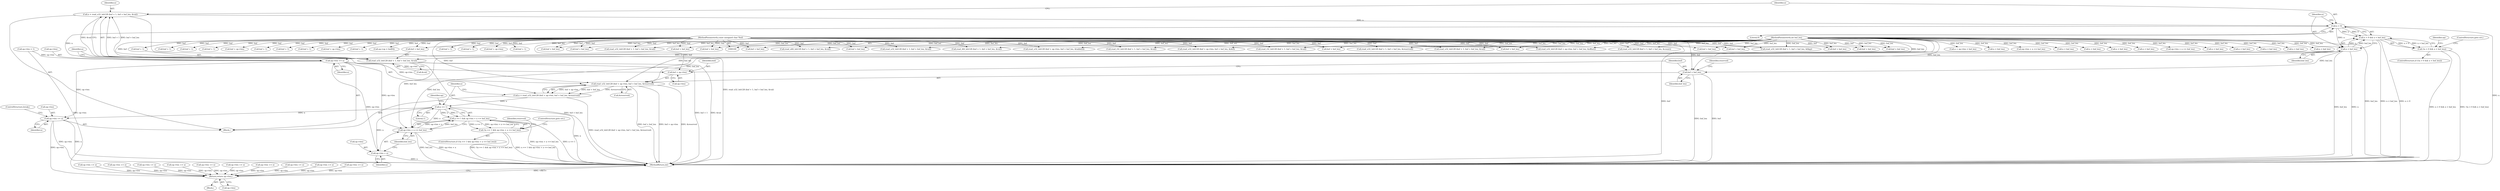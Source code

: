 digraph "0_radare2_52b1526443c1f433087928291d1c3d37a5600515@integer" {
"1000644" [label="(Call,n = read_u32_leb128 (buf + 1, buf + buf_len, &val))"];
"1000646" [label="(Call,read_u32_leb128 (buf + 1, buf + buf_len, &val))"];
"1000102" [label="(MethodParameterIn,const unsigned char *buf)"];
"1000103" [label="(MethodParameterIn,int buf_len)"];
"1000658" [label="(Call,n > 0)"];
"1000657" [label="(Call,n > 0 && n < buf_len)"];
"1000656" [label="(Call,!(n > 0 && n < buf_len))"];
"1000661" [label="(Call,n < buf_len)"];
"1000665" [label="(Call,op->len += n)"];
"1000672" [label="(Call,read_u32_leb128 (buf + op->len, buf + buf_len, &reserved))"];
"1000670" [label="(Call,n = read_u32_leb128 (buf + op->len, buf + buf_len, &reserved))"];
"1000686" [label="(Call,n == 1)"];
"1000685" [label="(Call,n == 1 && op->len + n <= buf_len)"];
"1000684" [label="(Call,!(n == 1 && op->len + n <= buf_len))"];
"1000689" [label="(Call,op->len + n <= buf_len)"];
"1000690" [label="(Call,op->len + n)"];
"1000711" [label="(Call,op->len += n)"];
"1001066" [label="(Return,return op->len;)"];
"1000673" [label="(Call,buf + op->len)"];
"1000678" [label="(Call,buf + buf_len)"];
"1000678" [label="(Call,buf + buf_len)"];
"1000644" [label="(Call,n = read_u32_leb128 (buf + 1, buf + buf_len, &val))"];
"1000673" [label="(Call,buf + op->len)"];
"1000645" [label="(Identifier,n)"];
"1000960" [label="(Call,buf + 1)"];
"1000655" [label="(ControlStructure,if (!(n > 0 && n < buf_len)))"];
"1000686" [label="(Call,n == 1)"];
"1000682" [label="(Identifier,reserved)"];
"1000656" [label="(Call,!(n > 0 && n < buf_len))"];
"1000292" [label="(Call,read_i32_leb128 (buf + 1, buf + buf_len, &val))"];
"1000691" [label="(Call,op->len)"];
"1000963" [label="(Call,buf + buf_len)"];
"1000550" [label="(Call,n + op->len < buf_len)"];
"1000698" [label="(Identifier,reserved)"];
"1000689" [label="(Call,op->len + n <= buf_len)"];
"1001058" [label="(Call,op->len += n)"];
"1000994" [label="(Call,buf + 1)"];
"1000882" [label="(Call,buf + buf_len)"];
"1000940" [label="(Call,n < buf_len)"];
"1000804" [label="(Call,buf + buf_len)"];
"1000666" [label="(Call,op->len)"];
"1000801" [label="(Call,buf + 1)"];
"1000843" [label="(Call,op->len + n <= buf_len)"];
"1000663" [label="(Identifier,buf_len)"];
"1000534" [label="(Call,buf + op->len)"];
"1000508" [label="(Call,buf + buf_len)"];
"1000716" [label="(ControlStructure,break;)"];
"1000657" [label="(Call,n > 0 && n < buf_len)"];
"1000293" [label="(Call,buf + 1)"];
"1000734" [label="(Call,buf + buf_len)"];
"1000674" [label="(Identifier,buf)"];
"1000974" [label="(Call,n < buf_len)"];
"1000382" [label="(Call,op->len += n)"];
"1001018" [label="(Call,op->len += n)"];
"1000104" [label="(Block,)"];
"1000759" [label="(Call,op->len += n)"];
"1000559" [label="(Call,op->len += n)"];
"1000959" [label="(Call,read_i64_leb128 (buf + 1, buf + buf_len, &val))"];
"1000679" [label="(Identifier,buf)"];
"1000925" [label="(Call,read_i32_leb128 (buf + 1, buf + buf_len, &val))"];
"1000687" [label="(Identifier,n)"];
"1000978" [label="(Call,op->len += n)"];
"1000647" [label="(Call,buf + 1)"];
"1000660" [label="(Literal,0)"];
"1000944" [label="(Call,op->len += n)"];
"1000681" [label="(Call,&reserved)"];
"1001086" [label="(MethodReturn,int)"];
"1000671" [label="(Identifier,n)"];
"1000669" [label="(Identifier,n)"];
"1000862" [label="(Call,op->len += n)"];
"1000503" [label="(Call,buf + op->len)"];
"1000307" [label="(Call,n < buf_len)"];
"1000695" [label="(Identifier,buf_len)"];
"1000731" [label="(Call,buf + 1)"];
"1000878" [label="(Call,read_u32_leb128 (buf + 1, buf + buf_len, &reserved))"];
"1000715" [label="(Identifier,n)"];
"1000399" [label="(Call,read_u32_leb128 (buf + 1, buf + buf_len, &val))"];
"1000826" [label="(Call,read_u32_leb128 (buf + op->len, buf + buf_len, &offset))"];
"1000452" [label="(Call,buf + 1)"];
"1000662" [label="(Identifier,n)"];
"1000646" [label="(Call,read_u32_leb128 (buf + 1, buf + buf_len, &val))"];
"1000451" [label="(Call,read_u32_leb128 (buf + 1, buf + buf_len, &count))"];
"1000634" [label="(Block,)"];
"1000403" [label="(Call,buf + buf_len)"];
"1000103" [label="(MethodParameterIn,int buf_len)"];
"1000667" [label="(Identifier,op)"];
"1000690" [label="(Call,op->len + n)"];
"1000688" [label="(Literal,1)"];
"1000800" [label="(Call,read_u32_leb128 (buf + 1, buf + buf_len, &flag))"];
"1000711" [label="(Call,op->len += n)"];
"1000827" [label="(Call,buf + op->len)"];
"1000712" [label="(Call,op->len)"];
"1000296" [label="(Call,buf + buf_len)"];
"1000692" [label="(Identifier,op)"];
"1000926" [label="(Call,buf + 1)"];
"1000661" [label="(Call,n < buf_len)"];
"1000110" [label="(Call,op->op = buf[0])"];
"1000650" [label="(Call,buf + buf_len)"];
"1000466" [label="(Call,n < buf_len)"];
"1000665" [label="(Call,op->len += n)"];
"1001066" [label="(Return,return op->len;)"];
"1000653" [label="(Call,&val)"];
"1000680" [label="(Identifier,buf_len)"];
"1000832" [label="(Call,buf + buf_len)"];
"1000683" [label="(ControlStructure,if (!(n == 1 && op->len + n <= buf_len)))"];
"1000539" [label="(Call,buf + buf_len)"];
"1000745" [label="(Call,n < buf_len)"];
"1001034" [label="(Call,buf + 1)"];
"1001033" [label="(Call,read_u64_leb128 (buf + 1, buf + buf_len, &val))"];
"1000696" [label="(ControlStructure,goto err;)"];
"1000730" [label="(Call,read_u32_leb128 (buf + 1, buf + buf_len, &val))"];
"1000664" [label="(ControlStructure,goto err;)"];
"1000517" [label="(Call,op->len + n <= buf_len)"];
"1000675" [label="(Call,op->len)"];
"1000672" [label="(Call,read_u32_leb128 (buf + op->len, buf + buf_len, &reserved))"];
"1001067" [label="(Call,op->len)"];
"1000893" [label="(Call,n < buf_len)"];
"1001008" [label="(Call,n < buf_len)"];
"1000879" [label="(Call,buf + 1)"];
"1000502" [label="(Call,read_u32_leb128 (buf + op->len, buf + buf_len, &table[i]))"];
"1000815" [label="(Call,n < buf_len)"];
"1000670" [label="(Call,n = read_u32_leb128 (buf + op->len, buf + buf_len, &reserved))"];
"1000685" [label="(Call,n == 1 && op->len + n <= buf_len)"];
"1000910" [label="(Call,op->len += n)"];
"1000102" [label="(MethodParameterIn,const unsigned char *buf)"];
"1000658" [label="(Call,n > 0)"];
"1000533" [label="(Call,read_u32_leb128 (buf + op->len, buf + buf_len, &def))"];
"1000694" [label="(Identifier,n)"];
"1000929" [label="(Call,buf + buf_len)"];
"1000428" [label="(Call,op->len += n)"];
"1000400" [label="(Call,buf + 1)"];
"1000105" [label="(Call,op->len = 1)"];
"1000414" [label="(Call,n < buf_len)"];
"1000997" [label="(Call,buf + buf_len)"];
"1001048" [label="(Call,n < buf_len)"];
"1000993" [label="(Call,read_u32_leb128 (buf + 1, buf + buf_len, &val))"];
"1000684" [label="(Call,!(n == 1 && op->len + n <= buf_len))"];
"1001037" [label="(Call,buf + buf_len)"];
"1000659" [label="(Identifier,n)"];
"1000455" [label="(Call,buf + buf_len)"];
"1000644" -> "1000634"  [label="AST: "];
"1000644" -> "1000646"  [label="CFG: "];
"1000645" -> "1000644"  [label="AST: "];
"1000646" -> "1000644"  [label="AST: "];
"1000659" -> "1000644"  [label="CFG: "];
"1000644" -> "1001086"  [label="DDG: read_u32_leb128 (buf + 1, buf + buf_len, &val)"];
"1000646" -> "1000644"  [label="DDG: buf + 1"];
"1000646" -> "1000644"  [label="DDG: buf + buf_len"];
"1000646" -> "1000644"  [label="DDG: &val"];
"1000644" -> "1000658"  [label="DDG: n"];
"1000646" -> "1000653"  [label="CFG: "];
"1000647" -> "1000646"  [label="AST: "];
"1000650" -> "1000646"  [label="AST: "];
"1000653" -> "1000646"  [label="AST: "];
"1000646" -> "1001086"  [label="DDG: buf + buf_len"];
"1000646" -> "1001086"  [label="DDG: buf + 1"];
"1000646" -> "1001086"  [label="DDG: &val"];
"1000102" -> "1000646"  [label="DDG: buf"];
"1000103" -> "1000646"  [label="DDG: buf_len"];
"1000102" -> "1000100"  [label="AST: "];
"1000102" -> "1001086"  [label="DDG: buf"];
"1000102" -> "1000110"  [label="DDG: buf"];
"1000102" -> "1000292"  [label="DDG: buf"];
"1000102" -> "1000293"  [label="DDG: buf"];
"1000102" -> "1000296"  [label="DDG: buf"];
"1000102" -> "1000399"  [label="DDG: buf"];
"1000102" -> "1000400"  [label="DDG: buf"];
"1000102" -> "1000403"  [label="DDG: buf"];
"1000102" -> "1000451"  [label="DDG: buf"];
"1000102" -> "1000452"  [label="DDG: buf"];
"1000102" -> "1000455"  [label="DDG: buf"];
"1000102" -> "1000502"  [label="DDG: buf"];
"1000102" -> "1000503"  [label="DDG: buf"];
"1000102" -> "1000508"  [label="DDG: buf"];
"1000102" -> "1000533"  [label="DDG: buf"];
"1000102" -> "1000534"  [label="DDG: buf"];
"1000102" -> "1000539"  [label="DDG: buf"];
"1000102" -> "1000647"  [label="DDG: buf"];
"1000102" -> "1000650"  [label="DDG: buf"];
"1000102" -> "1000672"  [label="DDG: buf"];
"1000102" -> "1000673"  [label="DDG: buf"];
"1000102" -> "1000678"  [label="DDG: buf"];
"1000102" -> "1000730"  [label="DDG: buf"];
"1000102" -> "1000731"  [label="DDG: buf"];
"1000102" -> "1000734"  [label="DDG: buf"];
"1000102" -> "1000800"  [label="DDG: buf"];
"1000102" -> "1000801"  [label="DDG: buf"];
"1000102" -> "1000804"  [label="DDG: buf"];
"1000102" -> "1000826"  [label="DDG: buf"];
"1000102" -> "1000827"  [label="DDG: buf"];
"1000102" -> "1000832"  [label="DDG: buf"];
"1000102" -> "1000878"  [label="DDG: buf"];
"1000102" -> "1000879"  [label="DDG: buf"];
"1000102" -> "1000882"  [label="DDG: buf"];
"1000102" -> "1000925"  [label="DDG: buf"];
"1000102" -> "1000926"  [label="DDG: buf"];
"1000102" -> "1000929"  [label="DDG: buf"];
"1000102" -> "1000959"  [label="DDG: buf"];
"1000102" -> "1000960"  [label="DDG: buf"];
"1000102" -> "1000963"  [label="DDG: buf"];
"1000102" -> "1000993"  [label="DDG: buf"];
"1000102" -> "1000994"  [label="DDG: buf"];
"1000102" -> "1000997"  [label="DDG: buf"];
"1000102" -> "1001033"  [label="DDG: buf"];
"1000102" -> "1001034"  [label="DDG: buf"];
"1000102" -> "1001037"  [label="DDG: buf"];
"1000103" -> "1000100"  [label="AST: "];
"1000103" -> "1001086"  [label="DDG: buf_len"];
"1000103" -> "1000292"  [label="DDG: buf_len"];
"1000103" -> "1000296"  [label="DDG: buf_len"];
"1000103" -> "1000307"  [label="DDG: buf_len"];
"1000103" -> "1000399"  [label="DDG: buf_len"];
"1000103" -> "1000403"  [label="DDG: buf_len"];
"1000103" -> "1000414"  [label="DDG: buf_len"];
"1000103" -> "1000451"  [label="DDG: buf_len"];
"1000103" -> "1000455"  [label="DDG: buf_len"];
"1000103" -> "1000466"  [label="DDG: buf_len"];
"1000103" -> "1000502"  [label="DDG: buf_len"];
"1000103" -> "1000508"  [label="DDG: buf_len"];
"1000103" -> "1000517"  [label="DDG: buf_len"];
"1000103" -> "1000533"  [label="DDG: buf_len"];
"1000103" -> "1000539"  [label="DDG: buf_len"];
"1000103" -> "1000550"  [label="DDG: buf_len"];
"1000103" -> "1000650"  [label="DDG: buf_len"];
"1000103" -> "1000661"  [label="DDG: buf_len"];
"1000103" -> "1000672"  [label="DDG: buf_len"];
"1000103" -> "1000678"  [label="DDG: buf_len"];
"1000103" -> "1000689"  [label="DDG: buf_len"];
"1000103" -> "1000730"  [label="DDG: buf_len"];
"1000103" -> "1000734"  [label="DDG: buf_len"];
"1000103" -> "1000745"  [label="DDG: buf_len"];
"1000103" -> "1000800"  [label="DDG: buf_len"];
"1000103" -> "1000804"  [label="DDG: buf_len"];
"1000103" -> "1000815"  [label="DDG: buf_len"];
"1000103" -> "1000826"  [label="DDG: buf_len"];
"1000103" -> "1000832"  [label="DDG: buf_len"];
"1000103" -> "1000843"  [label="DDG: buf_len"];
"1000103" -> "1000878"  [label="DDG: buf_len"];
"1000103" -> "1000882"  [label="DDG: buf_len"];
"1000103" -> "1000893"  [label="DDG: buf_len"];
"1000103" -> "1000925"  [label="DDG: buf_len"];
"1000103" -> "1000929"  [label="DDG: buf_len"];
"1000103" -> "1000940"  [label="DDG: buf_len"];
"1000103" -> "1000959"  [label="DDG: buf_len"];
"1000103" -> "1000963"  [label="DDG: buf_len"];
"1000103" -> "1000974"  [label="DDG: buf_len"];
"1000103" -> "1000993"  [label="DDG: buf_len"];
"1000103" -> "1000997"  [label="DDG: buf_len"];
"1000103" -> "1001008"  [label="DDG: buf_len"];
"1000103" -> "1001033"  [label="DDG: buf_len"];
"1000103" -> "1001037"  [label="DDG: buf_len"];
"1000103" -> "1001048"  [label="DDG: buf_len"];
"1000658" -> "1000657"  [label="AST: "];
"1000658" -> "1000660"  [label="CFG: "];
"1000659" -> "1000658"  [label="AST: "];
"1000660" -> "1000658"  [label="AST: "];
"1000662" -> "1000658"  [label="CFG: "];
"1000657" -> "1000658"  [label="CFG: "];
"1000658" -> "1001086"  [label="DDG: n"];
"1000658" -> "1000657"  [label="DDG: n"];
"1000658" -> "1000657"  [label="DDG: 0"];
"1000658" -> "1000661"  [label="DDG: n"];
"1000658" -> "1000665"  [label="DDG: n"];
"1000657" -> "1000656"  [label="AST: "];
"1000657" -> "1000661"  [label="CFG: "];
"1000661" -> "1000657"  [label="AST: "];
"1000656" -> "1000657"  [label="CFG: "];
"1000657" -> "1001086"  [label="DDG: n < buf_len"];
"1000657" -> "1001086"  [label="DDG: n > 0"];
"1000657" -> "1000656"  [label="DDG: n > 0"];
"1000657" -> "1000656"  [label="DDG: n < buf_len"];
"1000661" -> "1000657"  [label="DDG: n"];
"1000661" -> "1000657"  [label="DDG: buf_len"];
"1000656" -> "1000655"  [label="AST: "];
"1000664" -> "1000656"  [label="CFG: "];
"1000667" -> "1000656"  [label="CFG: "];
"1000656" -> "1001086"  [label="DDG: !(n > 0 && n < buf_len)"];
"1000656" -> "1001086"  [label="DDG: n > 0 && n < buf_len"];
"1000661" -> "1000663"  [label="CFG: "];
"1000662" -> "1000661"  [label="AST: "];
"1000663" -> "1000661"  [label="AST: "];
"1000661" -> "1001086"  [label="DDG: buf_len"];
"1000661" -> "1001086"  [label="DDG: n"];
"1000661" -> "1000665"  [label="DDG: n"];
"1000661" -> "1000672"  [label="DDG: buf_len"];
"1000661" -> "1000678"  [label="DDG: buf_len"];
"1000661" -> "1000689"  [label="DDG: buf_len"];
"1000665" -> "1000634"  [label="AST: "];
"1000665" -> "1000669"  [label="CFG: "];
"1000666" -> "1000665"  [label="AST: "];
"1000669" -> "1000665"  [label="AST: "];
"1000671" -> "1000665"  [label="CFG: "];
"1000105" -> "1000665"  [label="DDG: op->len"];
"1000665" -> "1000672"  [label="DDG: op->len"];
"1000665" -> "1000673"  [label="DDG: op->len"];
"1000665" -> "1000689"  [label="DDG: op->len"];
"1000665" -> "1000690"  [label="DDG: op->len"];
"1000665" -> "1000711"  [label="DDG: op->len"];
"1000672" -> "1000670"  [label="AST: "];
"1000672" -> "1000681"  [label="CFG: "];
"1000673" -> "1000672"  [label="AST: "];
"1000678" -> "1000672"  [label="AST: "];
"1000681" -> "1000672"  [label="AST: "];
"1000670" -> "1000672"  [label="CFG: "];
"1000672" -> "1001086"  [label="DDG: &reserved"];
"1000672" -> "1001086"  [label="DDG: buf + buf_len"];
"1000672" -> "1001086"  [label="DDG: buf + op->len"];
"1000672" -> "1000670"  [label="DDG: buf + op->len"];
"1000672" -> "1000670"  [label="DDG: buf + buf_len"];
"1000672" -> "1000670"  [label="DDG: &reserved"];
"1000670" -> "1000634"  [label="AST: "];
"1000671" -> "1000670"  [label="AST: "];
"1000687" -> "1000670"  [label="CFG: "];
"1000670" -> "1001086"  [label="DDG: read_u32_leb128 (buf + op->len, buf + buf_len, &reserved)"];
"1000670" -> "1000686"  [label="DDG: n"];
"1000686" -> "1000685"  [label="AST: "];
"1000686" -> "1000688"  [label="CFG: "];
"1000687" -> "1000686"  [label="AST: "];
"1000688" -> "1000686"  [label="AST: "];
"1000692" -> "1000686"  [label="CFG: "];
"1000685" -> "1000686"  [label="CFG: "];
"1000686" -> "1001086"  [label="DDG: n"];
"1000686" -> "1000685"  [label="DDG: n"];
"1000686" -> "1000685"  [label="DDG: 1"];
"1000686" -> "1000689"  [label="DDG: n"];
"1000686" -> "1000690"  [label="DDG: n"];
"1000686" -> "1000711"  [label="DDG: n"];
"1000685" -> "1000684"  [label="AST: "];
"1000685" -> "1000689"  [label="CFG: "];
"1000689" -> "1000685"  [label="AST: "];
"1000684" -> "1000685"  [label="CFG: "];
"1000685" -> "1001086"  [label="DDG: op->len + n <= buf_len"];
"1000685" -> "1001086"  [label="DDG: n == 1"];
"1000685" -> "1000684"  [label="DDG: n == 1"];
"1000685" -> "1000684"  [label="DDG: op->len + n <= buf_len"];
"1000689" -> "1000685"  [label="DDG: op->len + n"];
"1000689" -> "1000685"  [label="DDG: buf_len"];
"1000684" -> "1000683"  [label="AST: "];
"1000696" -> "1000684"  [label="CFG: "];
"1000698" -> "1000684"  [label="CFG: "];
"1000684" -> "1001086"  [label="DDG: !(n == 1 && op->len + n <= buf_len)"];
"1000684" -> "1001086"  [label="DDG: n == 1 && op->len + n <= buf_len"];
"1000689" -> "1000695"  [label="CFG: "];
"1000690" -> "1000689"  [label="AST: "];
"1000695" -> "1000689"  [label="AST: "];
"1000689" -> "1001086"  [label="DDG: buf_len"];
"1000689" -> "1001086"  [label="DDG: op->len + n"];
"1000690" -> "1000694"  [label="CFG: "];
"1000691" -> "1000690"  [label="AST: "];
"1000694" -> "1000690"  [label="AST: "];
"1000695" -> "1000690"  [label="CFG: "];
"1000690" -> "1001086"  [label="DDG: n"];
"1000711" -> "1000634"  [label="AST: "];
"1000711" -> "1000715"  [label="CFG: "];
"1000712" -> "1000711"  [label="AST: "];
"1000715" -> "1000711"  [label="AST: "];
"1000716" -> "1000711"  [label="CFG: "];
"1000711" -> "1001086"  [label="DDG: op->len"];
"1000711" -> "1001086"  [label="DDG: n"];
"1000711" -> "1001066"  [label="DDG: op->len"];
"1001066" -> "1000104"  [label="AST: "];
"1001066" -> "1001067"  [label="CFG: "];
"1001067" -> "1001066"  [label="AST: "];
"1001086" -> "1001066"  [label="CFG: "];
"1001066" -> "1001086"  [label="DDG: <RET>"];
"1000559" -> "1001066"  [label="DDG: op->len"];
"1000382" -> "1001066"  [label="DDG: op->len"];
"1000910" -> "1001066"  [label="DDG: op->len"];
"1000978" -> "1001066"  [label="DDG: op->len"];
"1000759" -> "1001066"  [label="DDG: op->len"];
"1001018" -> "1001066"  [label="DDG: op->len"];
"1000944" -> "1001066"  [label="DDG: op->len"];
"1000862" -> "1001066"  [label="DDG: op->len"];
"1001058" -> "1001066"  [label="DDG: op->len"];
"1000428" -> "1001066"  [label="DDG: op->len"];
"1000105" -> "1001066"  [label="DDG: op->len"];
"1000673" -> "1000675"  [label="CFG: "];
"1000674" -> "1000673"  [label="AST: "];
"1000675" -> "1000673"  [label="AST: "];
"1000679" -> "1000673"  [label="CFG: "];
"1000678" -> "1000680"  [label="CFG: "];
"1000679" -> "1000678"  [label="AST: "];
"1000680" -> "1000678"  [label="AST: "];
"1000682" -> "1000678"  [label="CFG: "];
"1000678" -> "1001086"  [label="DDG: buf_len"];
"1000678" -> "1001086"  [label="DDG: buf"];
}
